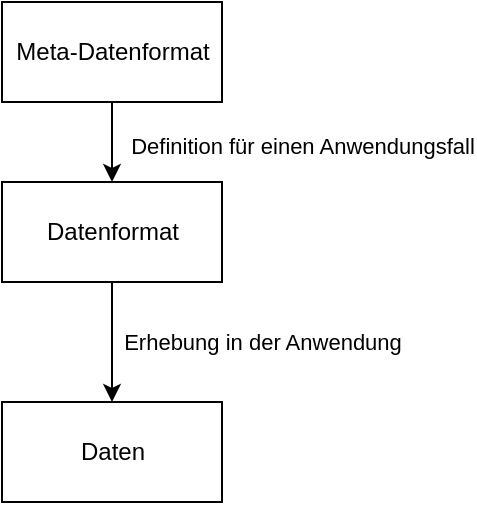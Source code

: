 <mxfile version="14.1.8" type="device" pages="2"><diagram id="fsmq2SQP4SBcncJ0jbpg" name="Page-1"><mxGraphModel dx="1088" dy="880" grid="1" gridSize="10" guides="1" tooltips="1" connect="1" arrows="1" fold="1" page="1" pageScale="1" pageWidth="850" pageHeight="1100" math="0" shadow="0"><root><mxCell id="0"/><mxCell id="1" parent="0"/><mxCell id="wY6Fq4j0FlBewZ8Jv6Rb-4" style="edgeStyle=orthogonalEdgeStyle;rounded=0;orthogonalLoop=1;jettySize=auto;html=1;exitX=0.5;exitY=1;exitDx=0;exitDy=0;entryX=0.5;entryY=0;entryDx=0;entryDy=0;" edge="1" parent="1" source="wY6Fq4j0FlBewZ8Jv6Rb-1" target="wY6Fq4j0FlBewZ8Jv6Rb-2"><mxGeometry relative="1" as="geometry"/></mxCell><mxCell id="wY6Fq4j0FlBewZ8Jv6Rb-5" value="Definition für einen Anwendungsfall" style="edgeLabel;html=1;align=center;verticalAlign=middle;resizable=0;points=[];" vertex="1" connectable="0" parent="wY6Fq4j0FlBewZ8Jv6Rb-4"><mxGeometry x="0.095" y="2" relative="1" as="geometry"><mxPoint x="93" as="offset"/></mxGeometry></mxCell><mxCell id="wY6Fq4j0FlBewZ8Jv6Rb-1" value="Meta-Datenformat" style="html=1;" vertex="1" parent="1"><mxGeometry x="50" y="30" width="110" height="50" as="geometry"/></mxCell><mxCell id="wY6Fq4j0FlBewZ8Jv6Rb-6" style="edgeStyle=orthogonalEdgeStyle;rounded=0;orthogonalLoop=1;jettySize=auto;html=1;exitX=0.5;exitY=1;exitDx=0;exitDy=0;entryX=0.5;entryY=0;entryDx=0;entryDy=0;" edge="1" parent="1" source="wY6Fq4j0FlBewZ8Jv6Rb-2" target="wY6Fq4j0FlBewZ8Jv6Rb-3"><mxGeometry relative="1" as="geometry"/></mxCell><mxCell id="wY6Fq4j0FlBewZ8Jv6Rb-7" value="Erhebung in der Anwendung" style="edgeLabel;html=1;align=center;verticalAlign=middle;resizable=0;points=[];" vertex="1" connectable="0" parent="wY6Fq4j0FlBewZ8Jv6Rb-6"><mxGeometry x="0.141" y="-2" relative="1" as="geometry"><mxPoint x="77" y="-4" as="offset"/></mxGeometry></mxCell><mxCell id="wY6Fq4j0FlBewZ8Jv6Rb-2" value="Datenformat" style="html=1;" vertex="1" parent="1"><mxGeometry x="50" y="120" width="110" height="50" as="geometry"/></mxCell><mxCell id="wY6Fq4j0FlBewZ8Jv6Rb-3" value="Daten" style="html=1;" vertex="1" parent="1"><mxGeometry x="50" y="230" width="110" height="50" as="geometry"/></mxCell></root></mxGraphModel></diagram><diagram id="AbXvzBk5cz1GavBJXmIr" name="Page-2"><mxGraphModel dx="1088" dy="880" grid="1" gridSize="10" guides="1" tooltips="1" connect="1" arrows="1" fold="1" page="1" pageScale="1" pageWidth="850" pageHeight="1100" math="0" shadow="0"><root><mxCell id="mBhoa_9Y1NPtxfYFBWVX-0"/><mxCell id="mBhoa_9Y1NPtxfYFBWVX-1" parent="mBhoa_9Y1NPtxfYFBWVX-0"/><mxCell id="mBhoa_9Y1NPtxfYFBWVX-2" value="Daten" style="html=1;" vertex="1" parent="mBhoa_9Y1NPtxfYFBWVX-1"><mxGeometry x="105" y="60" width="110" height="50" as="geometry"/></mxCell><mxCell id="mBhoa_9Y1NPtxfYFBWVX-7" style="edgeStyle=orthogonalEdgeStyle;rounded=0;orthogonalLoop=1;jettySize=auto;html=1;exitX=0.5;exitY=0;exitDx=0;exitDy=0;entryX=0.5;entryY=1;entryDx=0;entryDy=0;" edge="1" parent="mBhoa_9Y1NPtxfYFBWVX-1" source="mBhoa_9Y1NPtxfYFBWVX-3" target="mBhoa_9Y1NPtxfYFBWVX-2"><mxGeometry relative="1" as="geometry"/></mxCell><mxCell id="mBhoa_9Y1NPtxfYFBWVX-8" value="Verschlüsselt" style="edgeLabel;html=1;align=center;verticalAlign=middle;resizable=0;points=[];" vertex="1" connectable="0" parent="mBhoa_9Y1NPtxfYFBWVX-7"><mxGeometry x="0.304" y="-1" relative="1" as="geometry"><mxPoint x="39" y="6" as="offset"/></mxGeometry></mxCell><mxCell id="mBhoa_9Y1NPtxfYFBWVX-3" value="Symmetrische Verschlüsselung" style="html=1;" vertex="1" parent="mBhoa_9Y1NPtxfYFBWVX-1"><mxGeometry x="70" y="140" width="180" height="50" as="geometry"/></mxCell><mxCell id="mBhoa_9Y1NPtxfYFBWVX-9" style="edgeStyle=orthogonalEdgeStyle;rounded=0;orthogonalLoop=1;jettySize=auto;html=1;entryX=0.25;entryY=1;entryDx=0;entryDy=0;exitX=0.25;exitY=0;exitDx=0;exitDy=0;" edge="1" parent="mBhoa_9Y1NPtxfYFBWVX-1" source="mBhoa_9Y1NPtxfYFBWVX-4" target="mBhoa_9Y1NPtxfYFBWVX-3"><mxGeometry relative="1" as="geometry"/></mxCell><mxCell id="mBhoa_9Y1NPtxfYFBWVX-11" value="Verschlüsselt Schlüssel" style="edgeLabel;html=1;align=center;verticalAlign=middle;resizable=0;points=[];" vertex="1" connectable="0" parent="mBhoa_9Y1NPtxfYFBWVX-9"><mxGeometry x="0.52" y="1" relative="1" as="geometry"><mxPoint x="-9" y="12" as="offset"/></mxGeometry></mxCell><mxCell id="mBhoa_9Y1NPtxfYFBWVX-10" style="edgeStyle=orthogonalEdgeStyle;rounded=0;orthogonalLoop=1;jettySize=auto;html=1;exitX=0.75;exitY=0;exitDx=0;exitDy=0;entryX=0.75;entryY=1;entryDx=0;entryDy=0;" edge="1" parent="mBhoa_9Y1NPtxfYFBWVX-1" source="mBhoa_9Y1NPtxfYFBWVX-4" target="mBhoa_9Y1NPtxfYFBWVX-3"><mxGeometry relative="1" as="geometry"/></mxCell><mxCell id="mBhoa_9Y1NPtxfYFBWVX-12" value="Verschlüsselt Salt" style="edgeLabel;html=1;align=center;verticalAlign=middle;resizable=0;points=[];" vertex="1" connectable="0" parent="mBhoa_9Y1NPtxfYFBWVX-10"><mxGeometry x="-0.277" y="-2" relative="1" as="geometry"><mxPoint x="53" y="-2" as="offset"/></mxGeometry></mxCell><mxCell id="mBhoa_9Y1NPtxfYFBWVX-4" value="Asymmetrische Verschlüsselung" style="html=1;" vertex="1" parent="mBhoa_9Y1NPtxfYFBWVX-1"><mxGeometry x="60" y="220" width="200" height="50" as="geometry"/></mxCell><mxCell id="mBhoa_9Y1NPtxfYFBWVX-13" value="Datenpasswort" style="edgeStyle=orthogonalEdgeStyle;rounded=0;orthogonalLoop=1;jettySize=auto;html=1;exitX=0.25;exitY=1;exitDx=0;exitDy=0;startArrow=classic;startFill=1;endArrow=none;endFill=0;" edge="1" parent="mBhoa_9Y1NPtxfYFBWVX-1" source="mBhoa_9Y1NPtxfYFBWVX-5"><mxGeometry x="0.333" y="-45" relative="1" as="geometry"><mxPoint x="115" y="410" as="targetPoint"/><mxPoint as="offset"/></mxGeometry></mxCell><mxCell id="mBhoa_9Y1NPtxfYFBWVX-14" value="Wiederherstellungsschlüssel" style="edgeStyle=orthogonalEdgeStyle;rounded=0;orthogonalLoop=1;jettySize=auto;html=1;exitX=0.75;exitY=1;exitDx=0;exitDy=0;startArrow=classic;startFill=1;endArrow=none;endFill=0;" edge="1" parent="mBhoa_9Y1NPtxfYFBWVX-1" source="mBhoa_9Y1NPtxfYFBWVX-5"><mxGeometry y="75" relative="1" as="geometry"><mxPoint x="205" y="410" as="targetPoint"/><mxPoint as="offset"/></mxGeometry></mxCell><mxCell id="mBhoa_9Y1NPtxfYFBWVX-15" value="Verschlüsselt privaten Schlüssel" style="edgeStyle=orthogonalEdgeStyle;rounded=0;orthogonalLoop=1;jettySize=auto;html=1;exitX=0.5;exitY=0;exitDx=0;exitDy=0;entryX=0.5;entryY=1;entryDx=0;entryDy=0;startArrow=none;startFill=0;endArrow=classic;endFill=1;" edge="1" parent="mBhoa_9Y1NPtxfYFBWVX-1" source="mBhoa_9Y1NPtxfYFBWVX-5" target="mBhoa_9Y1NPtxfYFBWVX-4"><mxGeometry x="-0.333" y="-80" relative="1" as="geometry"><mxPoint as="offset"/></mxGeometry></mxCell><mxCell id="mBhoa_9Y1NPtxfYFBWVX-5" value="Symmetrische Verschlüsselung" style="html=1;" vertex="1" parent="mBhoa_9Y1NPtxfYFBWVX-1"><mxGeometry x="70" y="300" width="180" height="50" as="geometry"/></mxCell></root></mxGraphModel></diagram></mxfile>